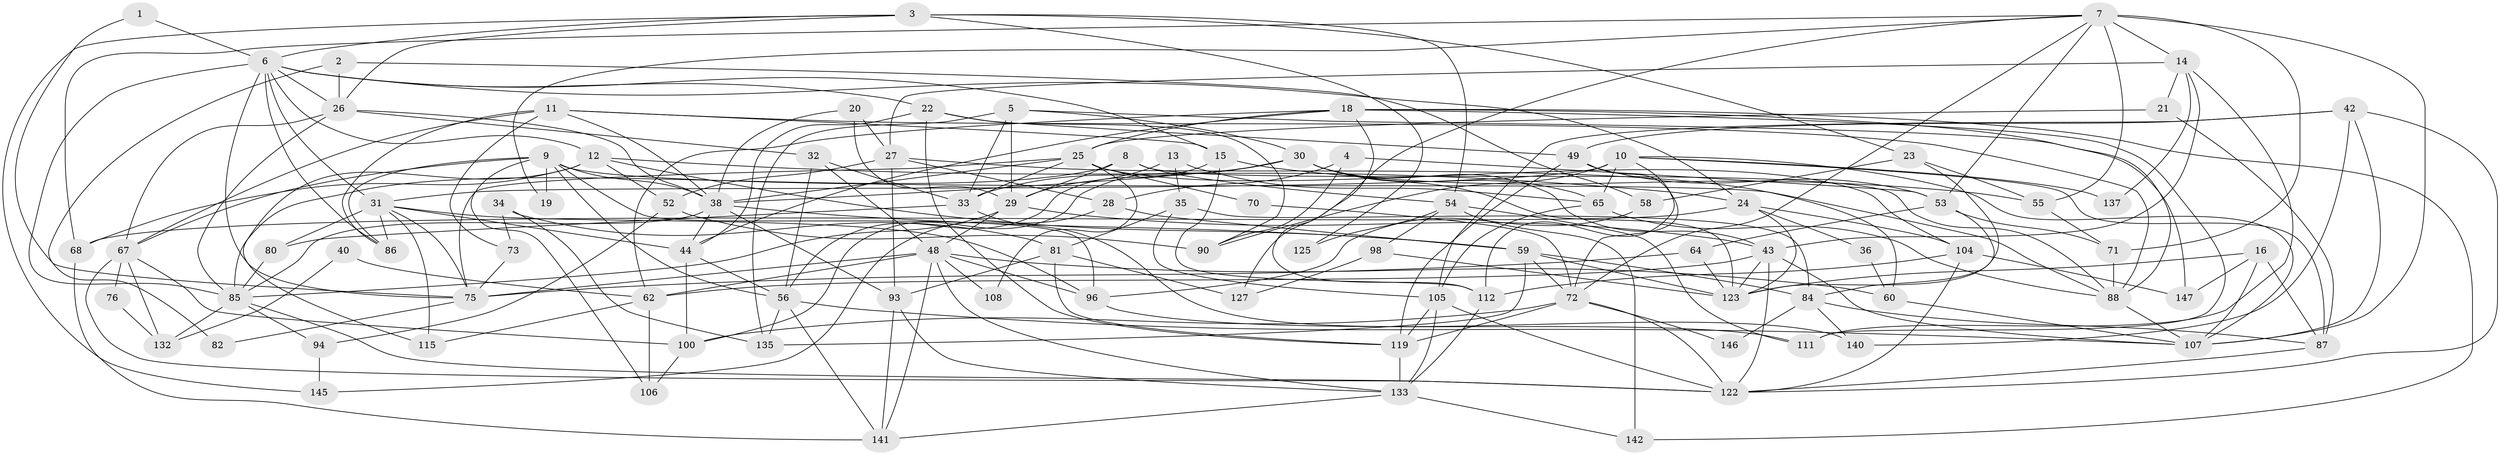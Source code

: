 // original degree distribution, {2: 0.10884353741496598, 3: 0.23809523809523808, 4: 0.3333333333333333, 9: 0.006802721088435374, 6: 0.06802721088435375, 5: 0.22448979591836735, 7: 0.02040816326530612}
// Generated by graph-tools (version 1.1) at 2025/41/03/06/25 10:41:54]
// undirected, 98 vertices, 243 edges
graph export_dot {
graph [start="1"]
  node [color=gray90,style=filled];
  1;
  2;
  3 [super="+57"];
  4;
  5 [super="+110"];
  6 [super="+130"];
  7 [super="+109"];
  8;
  9 [super="+83"];
  10 [super="+89"];
  11 [super="+17"];
  12 [super="+46"];
  13 [super="+78"];
  14 [super="+50"];
  15 [super="+103"];
  16 [super="+129"];
  18 [super="+118"];
  19;
  20;
  21;
  22 [super="+69"];
  23;
  24 [super="+102"];
  25 [super="+97"];
  26 [super="+41"];
  27 [super="+99"];
  28;
  29 [super="+74"];
  30 [super="+77"];
  31 [super="+37"];
  32 [super="+39"];
  33 [super="+47"];
  34;
  35;
  36;
  38 [super="+51"];
  40;
  42 [super="+61"];
  43 [super="+45"];
  44 [super="+120"];
  48 [super="+113"];
  49 [super="+66"];
  52;
  53 [super="+63"];
  54 [super="+121"];
  55;
  56 [super="+143"];
  58;
  59 [super="+124"];
  60;
  62 [super="+131"];
  64;
  65 [super="+144"];
  67 [super="+91"];
  68;
  70;
  71;
  72 [super="+79"];
  73;
  75 [super="+126"];
  76;
  80;
  81 [super="+92"];
  82;
  84 [super="+101"];
  85 [super="+117"];
  86;
  87;
  88 [super="+95"];
  90 [super="+116"];
  93 [super="+114"];
  94;
  96;
  98;
  100;
  104;
  105 [super="+128"];
  106;
  107 [super="+139"];
  108;
  111;
  112;
  115;
  119;
  122 [super="+138"];
  123 [super="+134"];
  125;
  127;
  132;
  133 [super="+136"];
  135;
  137;
  140;
  141;
  142;
  145;
  146;
  147;
  1 -- 6;
  1 -- 75;
  2 -- 58;
  2 -- 82;
  2 -- 26;
  3 -- 6;
  3 -- 125;
  3 -- 145;
  3 -- 26;
  3 -- 23;
  3 -- 54;
  4 -- 28;
  4 -- 53;
  4 -- 90;
  5 -- 33;
  5 -- 147;
  5 -- 135;
  5 -- 30;
  5 -- 29;
  6 -- 86;
  6 -- 15;
  6 -- 24;
  6 -- 75;
  6 -- 31;
  6 -- 85;
  6 -- 12;
  6 -- 22;
  6 -- 26;
  7 -- 71;
  7 -- 19;
  7 -- 72;
  7 -- 107;
  7 -- 14;
  7 -- 68;
  7 -- 53;
  7 -- 55;
  7 -- 127;
  8 -- 54;
  8 -- 85;
  8 -- 88;
  8 -- 29;
  9 -- 38;
  9 -- 19;
  9 -- 88;
  9 -- 106;
  9 -- 96;
  9 -- 67;
  9 -- 86;
  9 -- 56;
  10 -- 87;
  10 -- 31;
  10 -- 112;
  10 -- 90;
  10 -- 137;
  10 -- 107;
  10 -- 65;
  11 -- 67;
  11 -- 86;
  11 -- 38;
  11 -- 88;
  11 -- 73;
  11 -- 15;
  12 -- 115;
  12 -- 59;
  12 -- 68;
  12 -- 52;
  12 -- 24;
  13 -- 65;
  13 -- 29;
  13 -- 35;
  14 -- 43;
  14 -- 21;
  14 -- 111;
  14 -- 137;
  14 -- 27;
  15 -- 55;
  15 -- 112;
  15 -- 56;
  16 -- 147;
  16 -- 107;
  16 -- 123;
  16 -- 87;
  18 -- 111;
  18 -- 112;
  18 -- 142;
  18 -- 62;
  18 -- 88;
  18 -- 25;
  18 -- 44;
  20 -- 38;
  20 -- 29;
  20 -- 27;
  21 -- 87;
  21 -- 25;
  22 -- 119;
  22 -- 49;
  22 -- 44;
  22 -- 90;
  23 -- 55;
  23 -- 58;
  23 -- 123;
  24 -- 36;
  24 -- 68;
  24 -- 123;
  24 -- 104;
  25 -- 33;
  25 -- 75;
  25 -- 70;
  25 -- 104;
  25 -- 108;
  25 -- 38;
  26 -- 32;
  26 -- 85;
  26 -- 67;
  26 -- 38;
  27 -- 60;
  27 -- 28;
  27 -- 93;
  27 -- 52;
  28 -- 59;
  28 -- 145;
  29 -- 85;
  29 -- 43;
  29 -- 48;
  30 -- 33;
  30 -- 100;
  30 -- 65;
  30 -- 38;
  30 -- 123;
  30 -- 43;
  31 -- 80;
  31 -- 86;
  31 -- 115;
  31 -- 96;
  31 -- 75;
  31 -- 44;
  32 -- 33;
  32 -- 56 [weight=2];
  32 -- 48;
  33 -- 140;
  33 -- 80;
  34 -- 135;
  34 -- 73;
  34 -- 81;
  35 -- 105;
  35 -- 81;
  35 -- 84;
  36 -- 60;
  38 -- 59;
  38 -- 85;
  38 -- 44;
  38 -- 93;
  40 -- 132;
  40 -- 62;
  42 -- 122;
  42 -- 49;
  42 -- 140;
  42 -- 105;
  42 -- 107;
  43 -- 122;
  43 -- 62;
  43 -- 107;
  43 -- 123;
  44 -- 100;
  44 -- 56;
  48 -- 133;
  48 -- 96;
  48 -- 62;
  48 -- 108;
  48 -- 141;
  48 -- 60;
  48 -- 75;
  49 -- 119;
  49 -- 72;
  49 -- 53;
  52 -- 94;
  52 -- 90;
  53 -- 71;
  53 -- 64;
  53 -- 84;
  54 -- 98;
  54 -- 111;
  54 -- 142;
  54 -- 125;
  55 -- 71;
  56 -- 135;
  56 -- 107;
  56 -- 141;
  58 -- 96;
  59 -- 135;
  59 -- 72;
  59 -- 84;
  59 -- 123;
  60 -- 107;
  62 -- 106;
  62 -- 115;
  64 -- 75;
  64 -- 123;
  65 -- 88;
  65 -- 105;
  67 -- 100;
  67 -- 122;
  67 -- 132;
  67 -- 76;
  68 -- 141;
  70 -- 72;
  71 -- 88;
  72 -- 146;
  72 -- 100;
  72 -- 119;
  72 -- 122;
  73 -- 75;
  75 -- 82;
  76 -- 132;
  80 -- 85;
  81 -- 93;
  81 -- 119;
  81 -- 127;
  84 -- 87;
  84 -- 146;
  84 -- 140;
  85 -- 132;
  85 -- 122;
  85 -- 94;
  87 -- 122;
  88 -- 107;
  93 -- 133;
  93 -- 141;
  94 -- 145;
  96 -- 111;
  98 -- 123;
  98 -- 127;
  100 -- 106;
  104 -- 112;
  104 -- 147;
  104 -- 122;
  105 -- 122;
  105 -- 119;
  105 -- 133;
  112 -- 133;
  119 -- 133;
  133 -- 141;
  133 -- 142;
}
